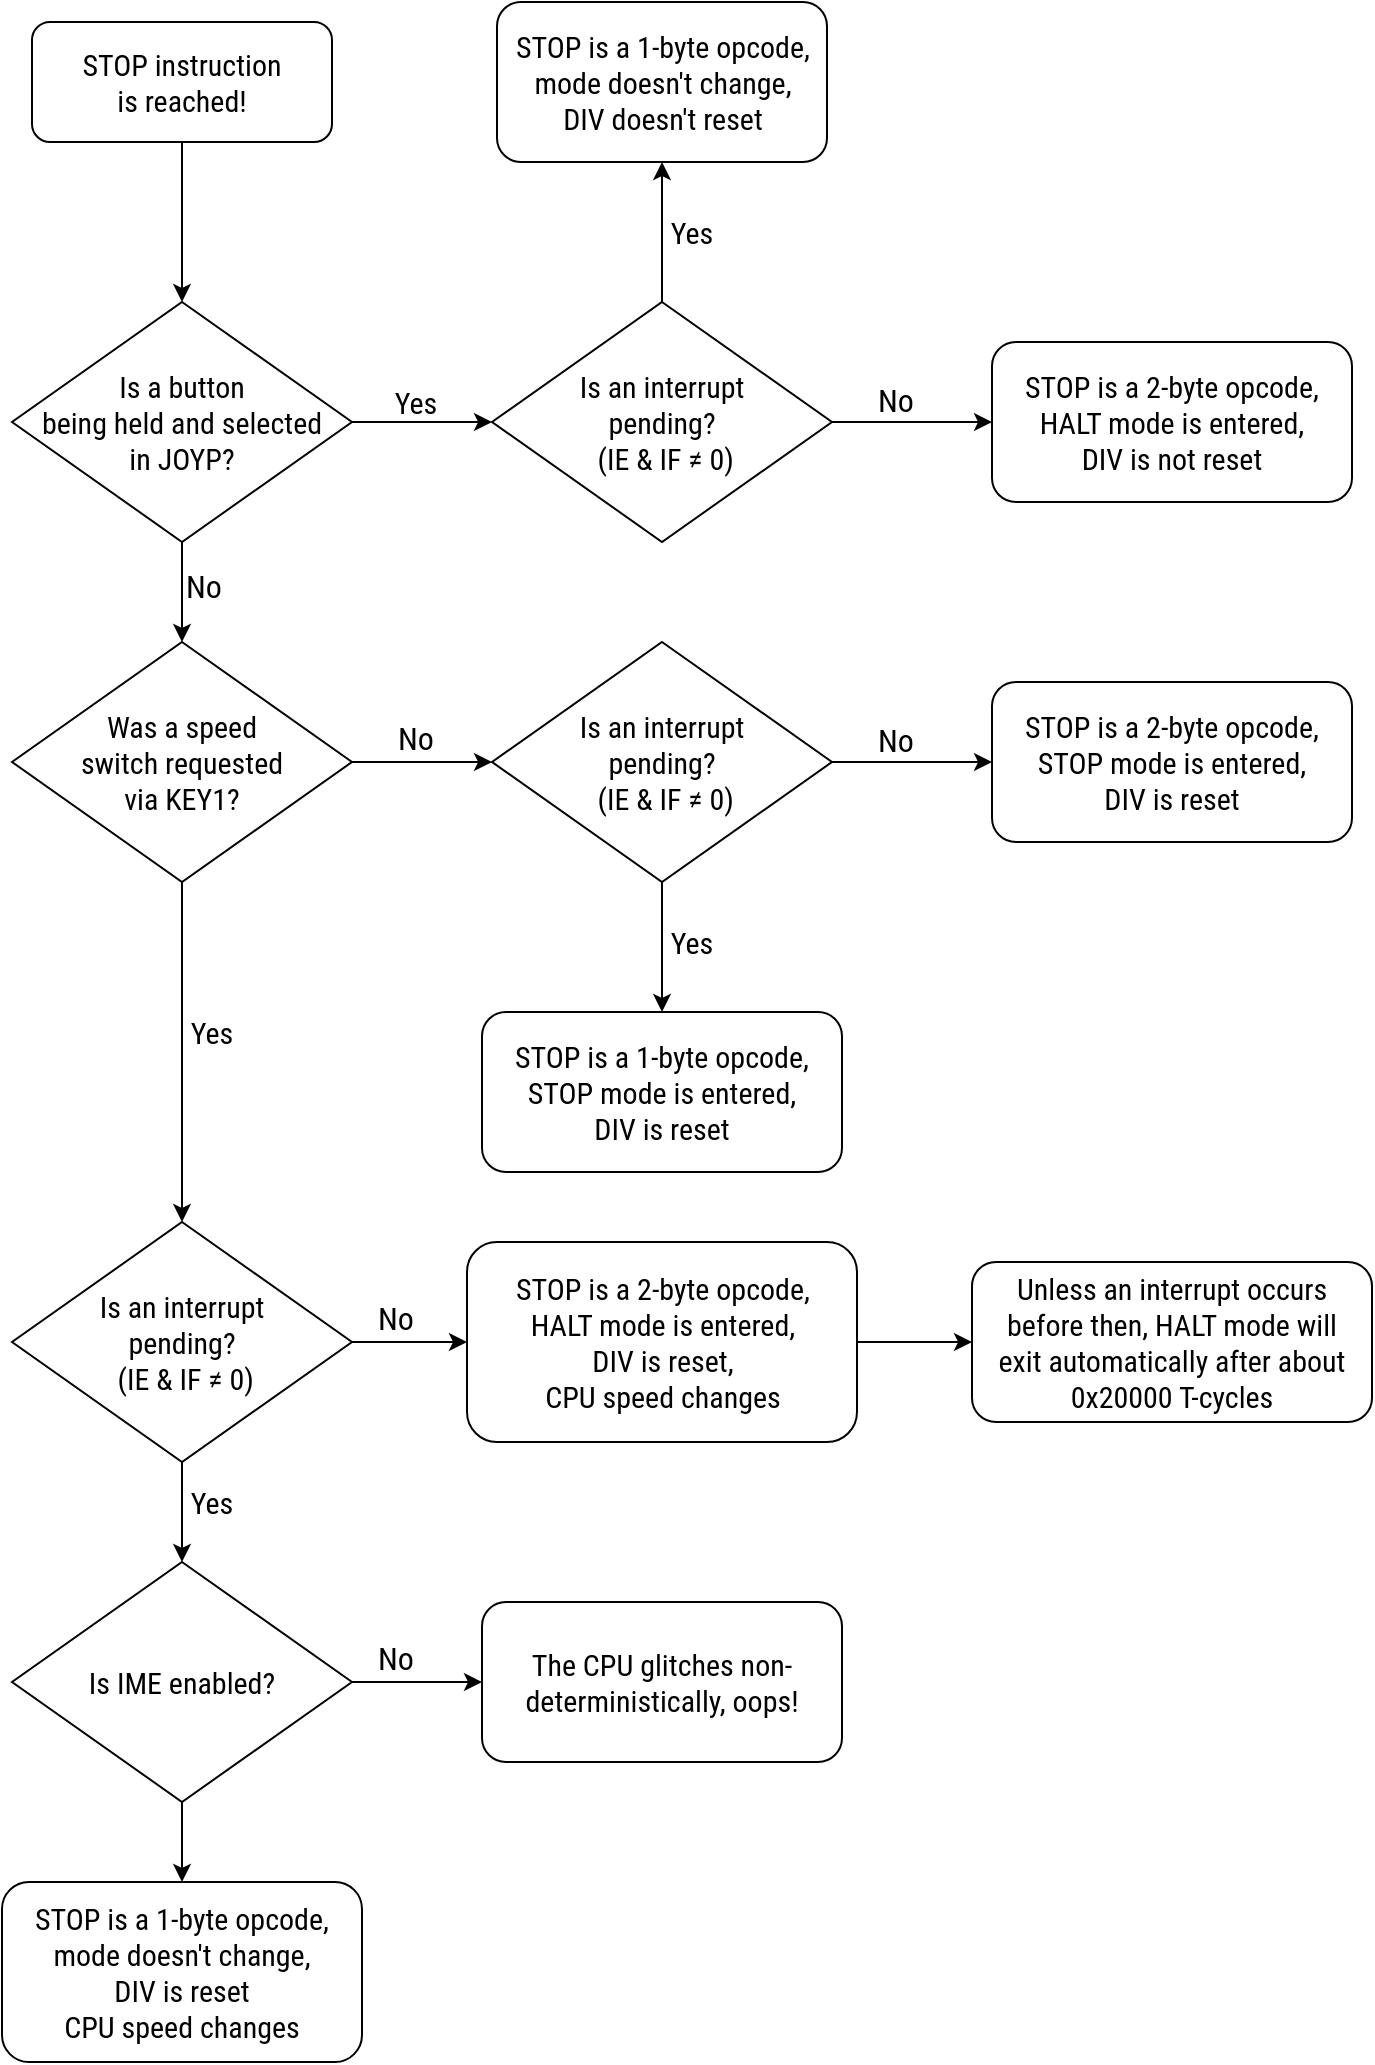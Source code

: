 <mxfile version="22.1.11" type="device">
  <diagram name="Page-1" id="NVInUc-iUCmnAT6USgA1">
    <mxGraphModel dx="956" dy="531" grid="1" gridSize="10" guides="1" tooltips="1" connect="1" arrows="1" fold="1" page="1" pageScale="1" pageWidth="827" pageHeight="1169" math="0" shadow="0">
      <root>
        <mxCell id="0" />
        <mxCell id="1" parent="0" />
        <mxCell id="rAL_g6ywDIMlJPgY3sV3-4" style="edgeStyle=orthogonalEdgeStyle;rounded=0;orthogonalLoop=1;jettySize=auto;html=1;entryX=0.5;entryY=0;entryDx=0;entryDy=0;" parent="1" source="rAL_g6ywDIMlJPgY3sV3-1" target="rAL_g6ywDIMlJPgY3sV3-2" edge="1">
          <mxGeometry relative="1" as="geometry" />
        </mxCell>
        <mxCell id="rAL_g6ywDIMlJPgY3sV3-1" value="&lt;font style=&quot;font-size: 15px;&quot; face=&quot;Roboto Condensed&quot; data-font-src=&quot;https://fonts.googleapis.com/css?family=Roboto+Condensed&quot;&gt;STOP instruction&lt;br&gt;is reached!&lt;/font&gt;" style="rounded=1;whiteSpace=wrap;html=1;" parent="1" vertex="1">
          <mxGeometry x="60" y="30" width="150" height="60" as="geometry" />
        </mxCell>
        <mxCell id="rAL_g6ywDIMlJPgY3sV3-6" style="edgeStyle=orthogonalEdgeStyle;rounded=0;orthogonalLoop=1;jettySize=auto;html=1;entryX=0.5;entryY=0;entryDx=0;entryDy=0;" parent="1" source="rAL_g6ywDIMlJPgY3sV3-2" target="rAL_g6ywDIMlJPgY3sV3-5" edge="1">
          <mxGeometry relative="1" as="geometry" />
        </mxCell>
        <mxCell id="rAL_g6ywDIMlJPgY3sV3-16" style="edgeStyle=orthogonalEdgeStyle;rounded=0;orthogonalLoop=1;jettySize=auto;html=1;entryX=0;entryY=0.5;entryDx=0;entryDy=0;" parent="1" source="rAL_g6ywDIMlJPgY3sV3-2" target="rAL_g6ywDIMlJPgY3sV3-11" edge="1">
          <mxGeometry relative="1" as="geometry" />
        </mxCell>
        <mxCell id="rAL_g6ywDIMlJPgY3sV3-2" value="&lt;div style=&quot;font-size: 15px;&quot;&gt;&lt;font style=&quot;font-size: 15px;&quot; data-font-src=&quot;https://fonts.googleapis.com/css?family=Roboto+Condensed&quot; face=&quot;Roboto Condensed&quot;&gt;Is a button&lt;/font&gt;&lt;/div&gt;&lt;div style=&quot;font-size: 15px;&quot;&gt;&lt;font style=&quot;font-size: 15px;&quot; data-font-src=&quot;https://fonts.googleapis.com/css?family=Roboto+Condensed&quot; face=&quot;Roboto Condensed&quot;&gt;being held &lt;/font&gt;&lt;font style=&quot;font-size: 15px;&quot; data-font-src=&quot;https://fonts.googleapis.com/css?family=Roboto+Condensed&quot; face=&quot;Roboto Condensed&quot;&gt;and selected&lt;/font&gt;&lt;/div&gt;&lt;div style=&quot;font-size: 15px;&quot;&gt;&lt;font style=&quot;font-size: 15px;&quot; data-font-src=&quot;https://fonts.googleapis.com/css?family=Roboto+Condensed&quot; face=&quot;Roboto Condensed&quot;&gt;in JOYP?&lt;/font&gt;&lt;/div&gt;" style="rhombus;whiteSpace=wrap;html=1;" parent="1" vertex="1">
          <mxGeometry x="50" y="170" width="170" height="120" as="geometry" />
        </mxCell>
        <mxCell id="rAL_g6ywDIMlJPgY3sV3-15" style="edgeStyle=orthogonalEdgeStyle;rounded=0;orthogonalLoop=1;jettySize=auto;html=1;entryX=0.5;entryY=0;entryDx=0;entryDy=0;" parent="1" source="rAL_g6ywDIMlJPgY3sV3-5" target="rAL_g6ywDIMlJPgY3sV3-8" edge="1">
          <mxGeometry relative="1" as="geometry" />
        </mxCell>
        <mxCell id="rAL_g6ywDIMlJPgY3sV3-17" style="edgeStyle=orthogonalEdgeStyle;rounded=0;orthogonalLoop=1;jettySize=auto;html=1;entryX=0;entryY=0.5;entryDx=0;entryDy=0;" parent="1" source="rAL_g6ywDIMlJPgY3sV3-5" target="rAL_g6ywDIMlJPgY3sV3-13" edge="1">
          <mxGeometry relative="1" as="geometry" />
        </mxCell>
        <mxCell id="rAL_g6ywDIMlJPgY3sV3-5" value="&lt;font style=&quot;font-size: 15px;&quot; data-font-src=&quot;https://fonts.googleapis.com/css?family=Roboto+Condensed&quot; face=&quot;Roboto Condensed&quot;&gt;Was a speed &lt;br&gt;switch requested &lt;br&gt;via KEY1?&lt;/font&gt;" style="rhombus;whiteSpace=wrap;html=1;" parent="1" vertex="1">
          <mxGeometry x="50" y="340" width="170" height="120" as="geometry" />
        </mxCell>
        <mxCell id="00wKbQjIcOpyedsLsLKM-16" style="edgeStyle=orthogonalEdgeStyle;rounded=0;orthogonalLoop=1;jettySize=auto;html=1;entryX=0;entryY=0.5;entryDx=0;entryDy=0;" parent="1" source="rAL_g6ywDIMlJPgY3sV3-8" target="00wKbQjIcOpyedsLsLKM-14" edge="1">
          <mxGeometry relative="1" as="geometry" />
        </mxCell>
        <mxCell id="00wKbQjIcOpyedsLsLKM-18" style="edgeStyle=orthogonalEdgeStyle;rounded=0;orthogonalLoop=1;jettySize=auto;html=1;entryX=0.5;entryY=0;entryDx=0;entryDy=0;" parent="1" source="rAL_g6ywDIMlJPgY3sV3-8" target="rAL_g6ywDIMlJPgY3sV3-9" edge="1">
          <mxGeometry relative="1" as="geometry" />
        </mxCell>
        <mxCell id="rAL_g6ywDIMlJPgY3sV3-8" value="&lt;div style=&quot;font-size: 15px;&quot;&gt;&lt;font data-font-src=&quot;https://fonts.googleapis.com/css?family=Roboto+Condensed&quot; face=&quot;Roboto Condensed&quot; style=&quot;font-size: 15px;&quot;&gt;Is an interrupt&lt;/font&gt;&lt;/div&gt;&lt;div style=&quot;font-size: 15px;&quot;&gt;&lt;font data-font-src=&quot;https://fonts.googleapis.com/css?family=Roboto+Condensed&quot; face=&quot;Roboto Condensed&quot; style=&quot;font-size: 15px;&quot;&gt;pending&lt;/font&gt;&lt;font data-font-src=&quot;https://fonts.googleapis.com/css?family=Roboto+Condensed&quot; face=&quot;Roboto Condensed&quot; style=&quot;font-size: 15px;&quot;&gt;?&lt;/font&gt;&lt;/div&gt;&lt;div style=&quot;font-size: 15px;&quot;&gt;&lt;font face=&quot;nc90kHCLo0Ip_ot2017Y&quot; style=&quot;font-size: 15px;&quot;&gt;&lt;font style=&quot;font-size: 15px;&quot;&gt;&amp;nbsp;&lt;/font&gt;&lt;/font&gt;&lt;font data-font-src=&quot;https://fonts.googleapis.com/css?family=Roboto+Condensed&quot; face=&quot;Roboto Condensed&quot; style=&quot;font-size: 15px;&quot;&gt;&lt;font style=&quot;font-size: 15px;&quot;&gt;(IE &amp;amp; IF ≠ 0)&lt;/font&gt;&lt;/font&gt;&lt;font face=&quot;5Bk1DKhhKoJxEGmaAxK1&quot; style=&quot;font-size: 15px;&quot;&gt;&lt;br&gt;&lt;/font&gt;&lt;/div&gt;" style="rhombus;whiteSpace=wrap;html=1;" parent="1" vertex="1">
          <mxGeometry x="50" y="630" width="170" height="120" as="geometry" />
        </mxCell>
        <mxCell id="00wKbQjIcOpyedsLsLKM-21" style="edgeStyle=orthogonalEdgeStyle;rounded=0;orthogonalLoop=1;jettySize=auto;html=1;entryX=0;entryY=0.5;entryDx=0;entryDy=0;" parent="1" source="rAL_g6ywDIMlJPgY3sV3-9" target="00wKbQjIcOpyedsLsLKM-19" edge="1">
          <mxGeometry relative="1" as="geometry" />
        </mxCell>
        <mxCell id="00wKbQjIcOpyedsLsLKM-26" style="edgeStyle=orthogonalEdgeStyle;rounded=0;orthogonalLoop=1;jettySize=auto;html=1;entryX=0.5;entryY=0;entryDx=0;entryDy=0;" parent="1" source="rAL_g6ywDIMlJPgY3sV3-9" target="00wKbQjIcOpyedsLsLKM-25" edge="1">
          <mxGeometry relative="1" as="geometry" />
        </mxCell>
        <mxCell id="rAL_g6ywDIMlJPgY3sV3-9" value="&lt;div style=&quot;font-size: 15px;&quot;&gt;&lt;font data-font-src=&quot;https://fonts.googleapis.com/css?family=Roboto+Condensed&quot; face=&quot;Roboto Condensed&quot; style=&quot;font-size: 15px;&quot;&gt;Is IME enabled?&lt;br&gt;&lt;/font&gt;&lt;/div&gt;" style="rhombus;whiteSpace=wrap;html=1;" parent="1" vertex="1">
          <mxGeometry x="50" y="800" width="170" height="120" as="geometry" />
        </mxCell>
        <mxCell id="rAL_g6ywDIMlJPgY3sV3-10" value="&lt;div style=&quot;font-size: 15px;&quot;&gt;&lt;font style=&quot;font-size: 15px;&quot; face=&quot;Roboto Condensed&quot;&gt;STOP is a 2-byte opcode,&lt;/font&gt;&lt;/div&gt;&lt;div style=&quot;font-size: 15px;&quot;&gt;&lt;font style=&quot;font-size: 15px;&quot; face=&quot;Roboto Condensed&quot;&gt;HALT mode is entered,&lt;/font&gt;&lt;/div&gt;&lt;div style=&quot;font-size: 15px;&quot;&gt;&lt;font style=&quot;font-size: 15px;&quot; face=&quot;Roboto Condensed&quot;&gt;DIV is not reset&lt;br&gt;&lt;/font&gt;&lt;/div&gt;" style="rounded=1;whiteSpace=wrap;html=1;" parent="1" vertex="1">
          <mxGeometry x="540" y="190" width="180" height="80" as="geometry" />
        </mxCell>
        <mxCell id="00wKbQjIcOpyedsLsLKM-3" style="edgeStyle=orthogonalEdgeStyle;rounded=0;orthogonalLoop=1;jettySize=auto;html=1;entryX=0.5;entryY=1;entryDx=0;entryDy=0;" parent="1" source="rAL_g6ywDIMlJPgY3sV3-11" target="rAL_g6ywDIMlJPgY3sV3-12" edge="1">
          <mxGeometry relative="1" as="geometry" />
        </mxCell>
        <mxCell id="00wKbQjIcOpyedsLsLKM-5" style="edgeStyle=orthogonalEdgeStyle;rounded=0;orthogonalLoop=1;jettySize=auto;html=1;entryX=0;entryY=0.5;entryDx=0;entryDy=0;" parent="1" source="rAL_g6ywDIMlJPgY3sV3-11" target="rAL_g6ywDIMlJPgY3sV3-10" edge="1">
          <mxGeometry relative="1" as="geometry" />
        </mxCell>
        <mxCell id="rAL_g6ywDIMlJPgY3sV3-11" value="&lt;div style=&quot;font-size: 15px;&quot;&gt;&lt;font style=&quot;font-size: 15px;&quot; data-font-src=&quot;https://fonts.googleapis.com/css?family=Roboto+Condensed&quot; face=&quot;Roboto Condensed&quot;&gt;Is an interrupt&lt;/font&gt;&lt;/div&gt;&lt;div style=&quot;font-size: 15px;&quot;&gt;&lt;font style=&quot;font-size: 15px;&quot; data-font-src=&quot;https://fonts.googleapis.com/css?family=Roboto+Condensed&quot; face=&quot;Roboto Condensed&quot;&gt;pending&lt;/font&gt;&lt;font style=&quot;font-size: 15px;&quot; data-font-src=&quot;https://fonts.googleapis.com/css?family=Roboto+Condensed&quot; face=&quot;Roboto Condensed&quot;&gt;?&lt;/font&gt;&lt;/div&gt;&lt;div style=&quot;font-size: 15px;&quot;&gt;&lt;font style=&quot;font-size: 15px;&quot; face=&quot;nc90kHCLo0Ip_ot2017Y&quot;&gt;&lt;font style=&quot;font-size: 15px;&quot;&gt;&amp;nbsp;&lt;/font&gt;&lt;/font&gt;&lt;font style=&quot;font-size: 15px;&quot; data-font-src=&quot;https://fonts.googleapis.com/css?family=Roboto+Condensed&quot; face=&quot;Roboto Condensed&quot;&gt;&lt;font style=&quot;font-size: 15px;&quot;&gt;(IE &amp;amp; IF ≠ 0)&lt;/font&gt;&lt;/font&gt;&lt;font style=&quot;font-size: 15px;&quot; face=&quot;5Bk1DKhhKoJxEGmaAxK1&quot;&gt;&lt;br&gt;&lt;/font&gt;&lt;/div&gt;" style="rhombus;whiteSpace=wrap;html=1;" parent="1" vertex="1">
          <mxGeometry x="290" y="170" width="170" height="120" as="geometry" />
        </mxCell>
        <mxCell id="rAL_g6ywDIMlJPgY3sV3-12" value="&lt;div style=&quot;font-size: 15px;&quot;&gt;&lt;font style=&quot;font-size: 15px;&quot; face=&quot;Roboto Condensed&quot; data-font-src=&quot;https://fonts.googleapis.com/css?family=Roboto+Condensed&quot;&gt;STOP is a 1-byte opcode,&lt;/font&gt;&lt;/div&gt;&lt;div style=&quot;font-size: 15px;&quot;&gt;&lt;font style=&quot;font-size: 15px;&quot; face=&quot;Roboto Condensed&quot; data-font-src=&quot;https://fonts.googleapis.com/css?family=Roboto+Condensed&quot;&gt;mode doesn&#39;t change,&lt;/font&gt;&lt;/div&gt;&lt;div style=&quot;font-size: 15px;&quot;&gt;&lt;font style=&quot;font-size: 15px;&quot; face=&quot;Roboto Condensed&quot; data-font-src=&quot;https://fonts.googleapis.com/css?family=Roboto+Condensed&quot;&gt;DIV doesn&#39;t reset&lt;/font&gt;&lt;font style=&quot;font-size: 15px;&quot; face=&quot;t9cLJoZ0CTWn2FGVQSoB&quot;&gt;&lt;br&gt;&lt;/font&gt;&lt;/div&gt;" style="rounded=1;whiteSpace=wrap;html=1;" parent="1" vertex="1">
          <mxGeometry x="292.5" y="20" width="165" height="80" as="geometry" />
        </mxCell>
        <mxCell id="00wKbQjIcOpyedsLsLKM-7" style="edgeStyle=orthogonalEdgeStyle;rounded=0;orthogonalLoop=1;jettySize=auto;html=1;entryX=0;entryY=0.5;entryDx=0;entryDy=0;" parent="1" source="rAL_g6ywDIMlJPgY3sV3-13" target="00wKbQjIcOpyedsLsLKM-6" edge="1">
          <mxGeometry relative="1" as="geometry" />
        </mxCell>
        <mxCell id="00wKbQjIcOpyedsLsLKM-12" style="edgeStyle=orthogonalEdgeStyle;rounded=0;orthogonalLoop=1;jettySize=auto;html=1;entryX=0.5;entryY=0;entryDx=0;entryDy=0;" parent="1" source="rAL_g6ywDIMlJPgY3sV3-13" target="00wKbQjIcOpyedsLsLKM-11" edge="1">
          <mxGeometry relative="1" as="geometry" />
        </mxCell>
        <mxCell id="rAL_g6ywDIMlJPgY3sV3-13" value="&lt;div style=&quot;font-size: 15px;&quot;&gt;&lt;font data-font-src=&quot;https://fonts.googleapis.com/css?family=Roboto+Condensed&quot; face=&quot;Roboto Condensed&quot; style=&quot;font-size: 15px;&quot;&gt;Is an interrupt&lt;/font&gt;&lt;/div&gt;&lt;div style=&quot;font-size: 15px;&quot;&gt;&lt;font data-font-src=&quot;https://fonts.googleapis.com/css?family=Roboto+Condensed&quot; face=&quot;Roboto Condensed&quot; style=&quot;font-size: 15px;&quot;&gt;pending&lt;/font&gt;&lt;font data-font-src=&quot;https://fonts.googleapis.com/css?family=Roboto+Condensed&quot; face=&quot;Roboto Condensed&quot; style=&quot;font-size: 15px;&quot;&gt;?&lt;/font&gt;&lt;/div&gt;&lt;div style=&quot;font-size: 15px;&quot;&gt;&lt;font face=&quot;nc90kHCLo0Ip_ot2017Y&quot; style=&quot;font-size: 15px;&quot;&gt;&lt;font style=&quot;font-size: 15px;&quot;&gt;&amp;nbsp;&lt;/font&gt;&lt;/font&gt;&lt;font data-font-src=&quot;https://fonts.googleapis.com/css?family=Roboto+Condensed&quot; face=&quot;Roboto Condensed&quot; style=&quot;font-size: 15px;&quot;&gt;&lt;font style=&quot;font-size: 15px;&quot;&gt;(IE &amp;amp; IF ≠ 0)&lt;/font&gt;&lt;/font&gt;&lt;font face=&quot;5Bk1DKhhKoJxEGmaAxK1&quot; style=&quot;font-size: 15px;&quot;&gt;&lt;br&gt;&lt;/font&gt;&lt;/div&gt;" style="rhombus;whiteSpace=wrap;html=1;" parent="1" vertex="1">
          <mxGeometry x="290" y="340" width="170" height="120" as="geometry" />
        </mxCell>
        <mxCell id="00wKbQjIcOpyedsLsLKM-6" value="&lt;div style=&quot;font-size: 15px;&quot;&gt;&lt;font style=&quot;font-size: 15px;&quot; face=&quot;Roboto Condensed&quot;&gt;STOP is a 2-byte opcode,&lt;/font&gt;&lt;/div&gt;&lt;div style=&quot;font-size: 15px;&quot;&gt;&lt;font style=&quot;font-size: 15px;&quot; face=&quot;Roboto Condensed&quot;&gt;STOP mode is entered,&lt;/font&gt;&lt;/div&gt;&lt;div style=&quot;font-size: 15px;&quot;&gt;&lt;font style=&quot;font-size: 15px;&quot; face=&quot;Roboto Condensed&quot;&gt;DIV is reset&lt;br&gt;&lt;/font&gt;&lt;/div&gt;" style="rounded=1;whiteSpace=wrap;html=1;" parent="1" vertex="1">
          <mxGeometry x="540" y="360" width="180" height="80" as="geometry" />
        </mxCell>
        <mxCell id="00wKbQjIcOpyedsLsLKM-11" value="&lt;div style=&quot;font-size: 15px;&quot;&gt;&lt;font style=&quot;font-size: 15px;&quot; face=&quot;Roboto Condensed&quot;&gt;STOP is a 1-byte opcode,&lt;/font&gt;&lt;/div&gt;&lt;div style=&quot;font-size: 15px;&quot;&gt;&lt;font style=&quot;font-size: 15px;&quot; face=&quot;Roboto Condensed&quot;&gt;STOP mode is entered,&lt;/font&gt;&lt;/div&gt;&lt;div style=&quot;font-size: 15px;&quot;&gt;&lt;font style=&quot;font-size: 15px;&quot; face=&quot;Roboto Condensed&quot;&gt;DIV is reset&lt;br&gt;&lt;/font&gt;&lt;/div&gt;" style="rounded=1;whiteSpace=wrap;html=1;" parent="1" vertex="1">
          <mxGeometry x="285" y="525" width="180" height="80" as="geometry" />
        </mxCell>
        <mxCell id="00wKbQjIcOpyedsLsLKM-24" style="edgeStyle=orthogonalEdgeStyle;rounded=0;orthogonalLoop=1;jettySize=auto;html=1;entryX=0;entryY=0.5;entryDx=0;entryDy=0;" parent="1" source="00wKbQjIcOpyedsLsLKM-14" target="00wKbQjIcOpyedsLsLKM-23" edge="1">
          <mxGeometry relative="1" as="geometry" />
        </mxCell>
        <mxCell id="00wKbQjIcOpyedsLsLKM-14" value="&lt;div style=&quot;font-size: 15px;&quot;&gt;&lt;font style=&quot;font-size: 15px;&quot; face=&quot;Roboto Condensed&quot;&gt;STOP is a 2-byte opcode,&lt;/font&gt;&lt;/div&gt;&lt;div style=&quot;font-size: 15px;&quot;&gt;&lt;font style=&quot;font-size: 15px;&quot; face=&quot;Roboto Condensed&quot;&gt;HALT mode is entered,&lt;/font&gt;&lt;/div&gt;&lt;div style=&quot;font-size: 15px;&quot;&gt;&lt;font style=&quot;font-size: 15px;&quot; face=&quot;Roboto Condensed&quot;&gt;DIV is reset,&lt;br&gt;CPU speed changes&lt;br&gt;&lt;/font&gt;&lt;/div&gt;" style="rounded=1;whiteSpace=wrap;html=1;" parent="1" vertex="1">
          <mxGeometry x="277.5" y="640" width="195" height="100" as="geometry" />
        </mxCell>
        <mxCell id="00wKbQjIcOpyedsLsLKM-19" value="&lt;font data-font-src=&quot;https://fonts.googleapis.com/css?family=Roboto+Condensed&quot; face=&quot;Roboto Condensed&quot; style=&quot;font-size: 15px;&quot;&gt;The CPU glitches non-deterministically, oops!&lt;/font&gt;" style="rounded=1;whiteSpace=wrap;html=1;" parent="1" vertex="1">
          <mxGeometry x="285" y="820" width="180" height="80" as="geometry" />
        </mxCell>
        <mxCell id="00wKbQjIcOpyedsLsLKM-23" value="&lt;div style=&quot;font-size: 15px;&quot;&gt;&lt;font style=&quot;font-size: 15px;&quot; face=&quot;Roboto Condensed&quot;&gt;Unless an interrupt occurs&lt;/font&gt;&lt;/div&gt;&lt;div style=&quot;font-size: 15px;&quot;&gt;&lt;font style=&quot;font-size: 15px;&quot; face=&quot;Roboto Condensed&quot;&gt;before then, HALT mode will&lt;/font&gt;&lt;/div&gt;&lt;div style=&quot;font-size: 15px;&quot;&gt;&lt;font style=&quot;font-size: 15px;&quot; face=&quot;Roboto Condensed&quot;&gt;exit automatically after about 0x20000 T-cycles&lt;br&gt;&lt;/font&gt;&lt;/div&gt;&lt;font size=&quot;1&quot; face=&quot;Roboto Condensed&quot;&gt;&lt;/font&gt;" style="rounded=1;whiteSpace=wrap;html=1;" parent="1" vertex="1">
          <mxGeometry x="530" y="650" width="200" height="80" as="geometry" />
        </mxCell>
        <mxCell id="00wKbQjIcOpyedsLsLKM-25" value="&lt;div style=&quot;font-size: 15px;&quot;&gt;&lt;font style=&quot;font-size: 15px;&quot; face=&quot;Roboto Condensed&quot;&gt;STOP is a 1-byte opcode,&lt;/font&gt;&lt;/div&gt;&lt;font style=&quot;font-size: 15px;&quot; face=&quot;Roboto Condensed&quot;&gt;mode doesn&#39;t change,&lt;br&gt;DIV is reset&lt;br&gt;CPU speed changes&lt;br&gt;&lt;/font&gt;" style="rounded=1;whiteSpace=wrap;html=1;" parent="1" vertex="1">
          <mxGeometry x="45" y="960" width="180" height="90" as="geometry" />
        </mxCell>
        <mxCell id="8hz7BEHyrLFVVqhSPrzq-6" value="&lt;font style=&quot;font-size: 15px;&quot; data-font-src=&quot;https://fonts.googleapis.com/css?family=Roboto+Condensed&quot; face=&quot;Roboto Condensed&quot;&gt;Yes&lt;/font&gt;" style="text;html=1;strokeColor=none;fillColor=none;align=center;verticalAlign=middle;whiteSpace=wrap;rounded=0;fontSize=16;" vertex="1" parent="1">
          <mxGeometry x="378" y="120" width="24" height="30" as="geometry" />
        </mxCell>
        <mxCell id="8hz7BEHyrLFVVqhSPrzq-7" value="&lt;font style=&quot;font-size: 15px;&quot; data-font-src=&quot;https://fonts.googleapis.com/css?family=Roboto+Condensed&quot; face=&quot;Roboto Condensed&quot;&gt;Yes&lt;/font&gt;" style="text;html=1;strokeColor=none;fillColor=none;align=center;verticalAlign=middle;whiteSpace=wrap;rounded=0;fontSize=16;" vertex="1" parent="1">
          <mxGeometry x="240" y="210" width="24" height="20" as="geometry" />
        </mxCell>
        <mxCell id="8hz7BEHyrLFVVqhSPrzq-8" value="&lt;font style=&quot;font-size: 15px;&quot; data-font-src=&quot;https://fonts.googleapis.com/css?family=Roboto+Condensed&quot; face=&quot;Roboto Condensed&quot;&gt;Yes&lt;/font&gt;" style="text;html=1;strokeColor=none;fillColor=none;align=center;verticalAlign=middle;whiteSpace=wrap;rounded=0;fontSize=16;" vertex="1" parent="1">
          <mxGeometry x="138" y="525" width="24" height="20" as="geometry" />
        </mxCell>
        <mxCell id="8hz7BEHyrLFVVqhSPrzq-10" value="&lt;font style=&quot;font-size: 15px;&quot; data-font-src=&quot;https://fonts.googleapis.com/css?family=Roboto+Condensed&quot; face=&quot;Roboto Condensed&quot;&gt;Yes&lt;/font&gt;" style="text;html=1;strokeColor=none;fillColor=none;align=center;verticalAlign=middle;whiteSpace=wrap;rounded=0;fontSize=16;" vertex="1" parent="1">
          <mxGeometry x="138" y="760" width="24" height="20" as="geometry" />
        </mxCell>
        <mxCell id="8hz7BEHyrLFVVqhSPrzq-11" value="&lt;font face=&quot;Roboto Condensed&quot;&gt;No&lt;/font&gt;" style="text;html=1;strokeColor=none;fillColor=none;align=center;verticalAlign=middle;whiteSpace=wrap;rounded=0;fontSize=16;" vertex="1" parent="1">
          <mxGeometry x="480" y="204" width="24" height="30" as="geometry" />
        </mxCell>
        <mxCell id="8hz7BEHyrLFVVqhSPrzq-12" value="&lt;font face=&quot;Roboto Condensed&quot;&gt;No&lt;/font&gt;" style="text;html=1;strokeColor=none;fillColor=none;align=center;verticalAlign=middle;whiteSpace=wrap;rounded=0;fontSize=16;" vertex="1" parent="1">
          <mxGeometry x="480" y="374" width="24" height="30" as="geometry" />
        </mxCell>
        <mxCell id="8hz7BEHyrLFVVqhSPrzq-13" value="&lt;font face=&quot;Roboto Condensed&quot;&gt;No&lt;/font&gt;" style="text;html=1;strokeColor=none;fillColor=none;align=center;verticalAlign=middle;whiteSpace=wrap;rounded=0;fontSize=16;" vertex="1" parent="1">
          <mxGeometry x="240" y="373" width="24" height="30" as="geometry" />
        </mxCell>
        <mxCell id="8hz7BEHyrLFVVqhSPrzq-14" value="&lt;font face=&quot;Roboto Condensed&quot;&gt;No&lt;/font&gt;" style="text;html=1;strokeColor=none;fillColor=none;align=center;verticalAlign=middle;whiteSpace=wrap;rounded=0;fontSize=16;" vertex="1" parent="1">
          <mxGeometry x="134" y="297" width="24" height="30" as="geometry" />
        </mxCell>
        <mxCell id="8hz7BEHyrLFVVqhSPrzq-15" value="&lt;font style=&quot;font-size: 15px;&quot; data-font-src=&quot;https://fonts.googleapis.com/css?family=Roboto+Condensed&quot; face=&quot;Roboto Condensed&quot;&gt;Yes&lt;/font&gt;" style="text;html=1;strokeColor=none;fillColor=none;align=center;verticalAlign=middle;whiteSpace=wrap;rounded=0;fontSize=16;" vertex="1" parent="1">
          <mxGeometry x="378" y="480" width="24" height="20" as="geometry" />
        </mxCell>
        <mxCell id="8hz7BEHyrLFVVqhSPrzq-16" value="&lt;font face=&quot;Roboto Condensed&quot;&gt;No&lt;/font&gt;" style="text;html=1;strokeColor=none;fillColor=none;align=center;verticalAlign=middle;whiteSpace=wrap;rounded=0;fontSize=16;" vertex="1" parent="1">
          <mxGeometry x="230" y="663" width="24" height="30" as="geometry" />
        </mxCell>
        <mxCell id="8hz7BEHyrLFVVqhSPrzq-17" value="&lt;font face=&quot;Roboto Condensed&quot;&gt;No&lt;/font&gt;" style="text;html=1;strokeColor=none;fillColor=none;align=center;verticalAlign=middle;whiteSpace=wrap;rounded=0;fontSize=16;" vertex="1" parent="1">
          <mxGeometry x="230" y="833" width="24" height="30" as="geometry" />
        </mxCell>
      </root>
    </mxGraphModel>
  </diagram>
</mxfile>
